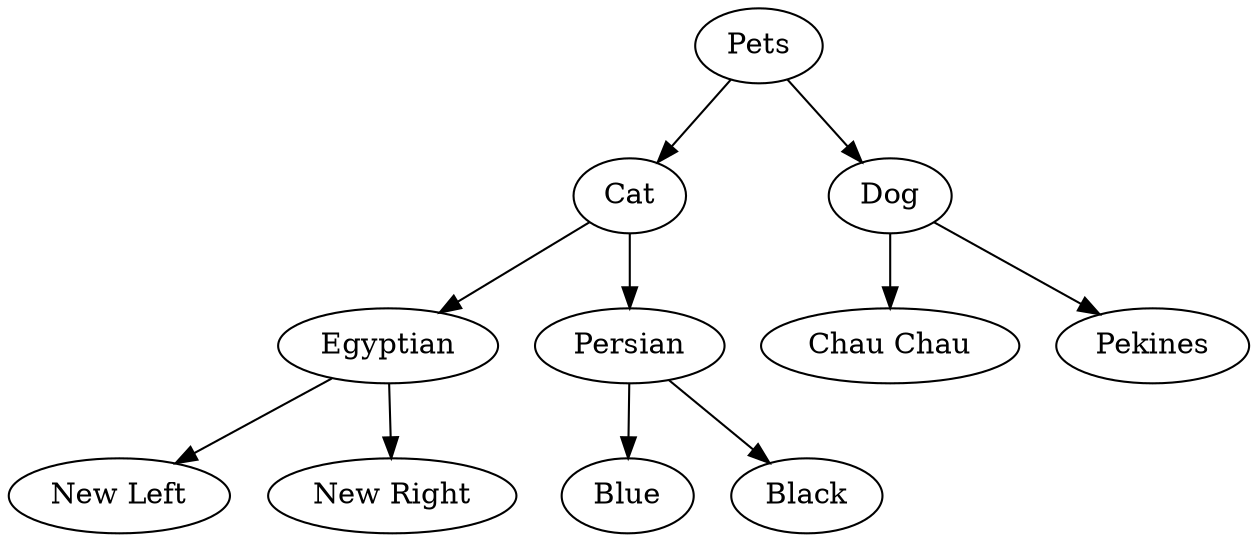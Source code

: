 digraph {
	Pets
	Pets -> Cat
	Cat
	Cat -> Egyptian
	Egyptian
	Egyptian -> "New Left"
	"New Left"
	Egyptian -> "New Right"
	"New Right"
	Cat -> Persian
	Persian
	Persian -> Blue
	Blue
	Persian -> Black
	Black
	Pets -> Dog
	Dog
	Dog -> "Chau Chau"
	"Chau Chau"
	Dog -> Pekines
	Pekines
}

